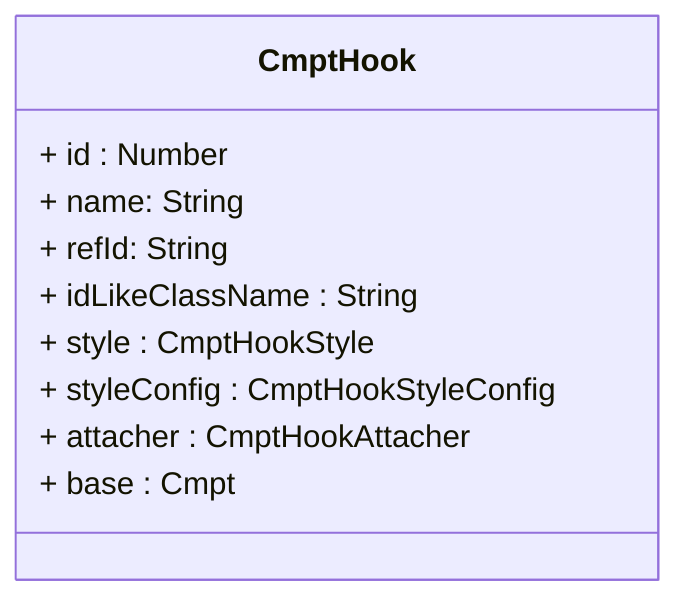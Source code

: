classDiagram
class CmptHook {
   + id : Number
   + name: String
   + refId: String
   + idLikeClassName : String
   + style : CmptHookStyle
   + styleConfig : CmptHookStyleConfig
   + attacher : CmptHookAttacher
   + base : Cmpt
}